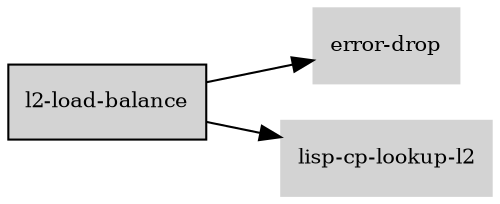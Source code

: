 digraph "l2_load_balance_subgraph" {
  rankdir=LR;
  node [shape=box, style=filled, fontsize=10, color=lightgray, fontcolor=black, fillcolor=lightgray];
  "l2-load-balance" [color=black, fontcolor=black, fillcolor=lightgray];
  edge [fontsize=8];
  "l2-load-balance" -> "error-drop";
  "l2-load-balance" -> "lisp-cp-lookup-l2";
}
